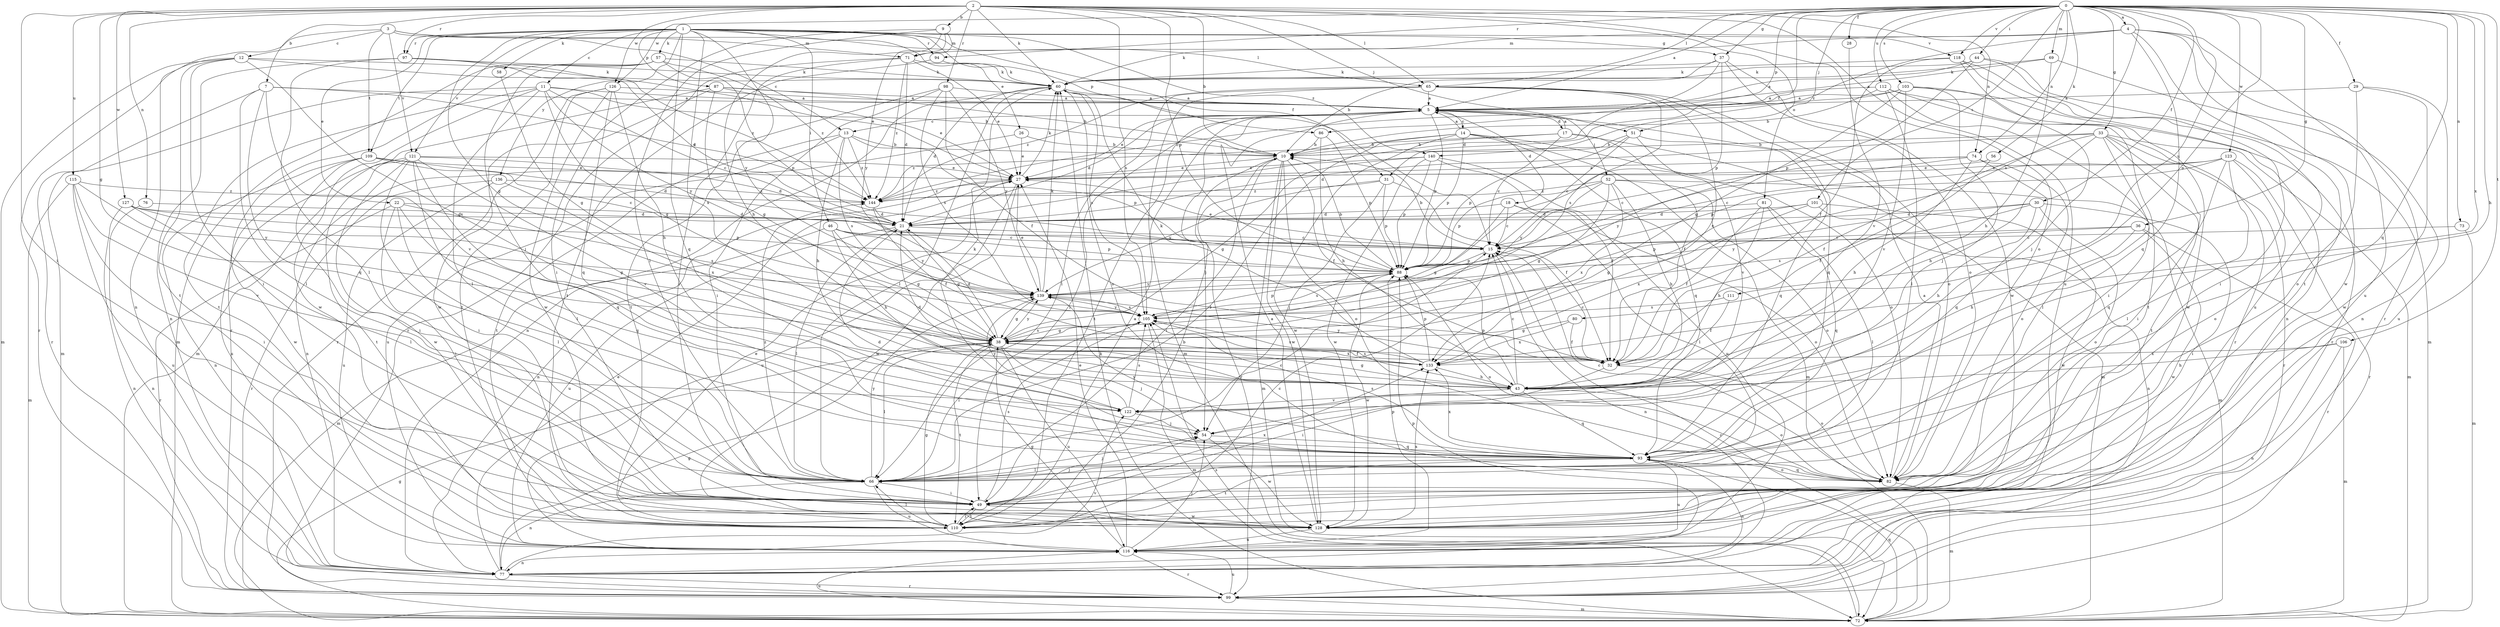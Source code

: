 strict digraph  {
0;
1;
2;
3;
4;
5;
7;
9;
10;
11;
12;
13;
14;
15;
17;
18;
21;
22;
26;
27;
28;
29;
30;
31;
32;
33;
36;
37;
38;
43;
44;
46;
49;
51;
52;
54;
56;
57;
58;
60;
65;
66;
69;
71;
72;
73;
74;
76;
77;
80;
81;
82;
86;
87;
88;
93;
94;
97;
98;
99;
101;
103;
105;
106;
109;
110;
111;
112;
115;
116;
118;
121;
122;
123;
126;
127;
128;
133;
136;
139;
140;
144;
0 -> 4  [label=a];
0 -> 5  [label=a];
0 -> 28  [label=f];
0 -> 29  [label=f];
0 -> 30  [label=f];
0 -> 31  [label=f];
0 -> 33  [label=g];
0 -> 36  [label=g];
0 -> 37  [label=g];
0 -> 43  [label=h];
0 -> 44  [label=i];
0 -> 51  [label=j];
0 -> 56  [label=k];
0 -> 65  [label=l];
0 -> 69  [label=m];
0 -> 73  [label=n];
0 -> 74  [label=n];
0 -> 80  [label=o];
0 -> 86  [label=p];
0 -> 93  [label=q];
0 -> 94  [label=r];
0 -> 101  [label=s];
0 -> 103  [label=s];
0 -> 105  [label=s];
0 -> 106  [label=t];
0 -> 111  [label=u];
0 -> 112  [label=u];
0 -> 118  [label=v];
0 -> 123  [label=w];
0 -> 126  [label=w];
0 -> 133  [label=x];
1 -> 11  [label=c];
1 -> 22  [label=e];
1 -> 26  [label=e];
1 -> 31  [label=f];
1 -> 37  [label=g];
1 -> 38  [label=g];
1 -> 46  [label=i];
1 -> 57  [label=k];
1 -> 58  [label=k];
1 -> 86  [label=p];
1 -> 87  [label=p];
1 -> 93  [label=q];
1 -> 94  [label=r];
1 -> 97  [label=r];
1 -> 109  [label=t];
1 -> 118  [label=v];
1 -> 121  [label=v];
1 -> 133  [label=x];
1 -> 136  [label=y];
1 -> 139  [label=y];
1 -> 140  [label=z];
2 -> 7  [label=b];
2 -> 9  [label=b];
2 -> 10  [label=b];
2 -> 38  [label=g];
2 -> 49  [label=i];
2 -> 51  [label=j];
2 -> 60  [label=k];
2 -> 65  [label=l];
2 -> 74  [label=n];
2 -> 76  [label=n];
2 -> 81  [label=o];
2 -> 82  [label=o];
2 -> 88  [label=p];
2 -> 97  [label=r];
2 -> 98  [label=r];
2 -> 105  [label=s];
2 -> 115  [label=u];
2 -> 116  [label=u];
2 -> 126  [label=w];
2 -> 127  [label=w];
3 -> 12  [label=c];
3 -> 13  [label=c];
3 -> 65  [label=l];
3 -> 71  [label=m];
3 -> 77  [label=n];
3 -> 109  [label=t];
3 -> 121  [label=v];
4 -> 60  [label=k];
4 -> 71  [label=m];
4 -> 93  [label=q];
4 -> 99  [label=r];
4 -> 110  [label=t];
4 -> 116  [label=u];
4 -> 128  [label=w];
4 -> 140  [label=z];
5 -> 13  [label=c];
5 -> 14  [label=c];
5 -> 17  [label=d];
5 -> 18  [label=d];
5 -> 21  [label=d];
5 -> 27  [label=e];
5 -> 49  [label=i];
5 -> 52  [label=j];
5 -> 54  [label=j];
5 -> 88  [label=p];
5 -> 110  [label=t];
7 -> 5  [label=a];
7 -> 66  [label=l];
7 -> 93  [label=q];
7 -> 99  [label=r];
7 -> 122  [label=v];
7 -> 144  [label=z];
9 -> 43  [label=h];
9 -> 49  [label=i];
9 -> 66  [label=l];
9 -> 71  [label=m];
9 -> 139  [label=y];
10 -> 27  [label=e];
10 -> 32  [label=f];
10 -> 49  [label=i];
10 -> 72  [label=m];
10 -> 82  [label=o];
10 -> 99  [label=r];
10 -> 128  [label=w];
11 -> 5  [label=a];
11 -> 10  [label=b];
11 -> 15  [label=c];
11 -> 38  [label=g];
11 -> 66  [label=l];
11 -> 72  [label=m];
11 -> 110  [label=t];
11 -> 128  [label=w];
11 -> 139  [label=y];
12 -> 21  [label=d];
12 -> 49  [label=i];
12 -> 60  [label=k];
12 -> 72  [label=m];
12 -> 99  [label=r];
12 -> 110  [label=t];
12 -> 133  [label=x];
13 -> 10  [label=b];
13 -> 43  [label=h];
13 -> 88  [label=p];
13 -> 105  [label=s];
13 -> 110  [label=t];
13 -> 116  [label=u];
13 -> 144  [label=z];
14 -> 5  [label=a];
14 -> 10  [label=b];
14 -> 66  [label=l];
14 -> 72  [label=m];
14 -> 82  [label=o];
14 -> 88  [label=p];
14 -> 93  [label=q];
14 -> 128  [label=w];
15 -> 10  [label=b];
15 -> 27  [label=e];
15 -> 77  [label=n];
15 -> 88  [label=p];
17 -> 5  [label=a];
17 -> 10  [label=b];
17 -> 15  [label=c];
17 -> 32  [label=f];
17 -> 72  [label=m];
17 -> 144  [label=z];
18 -> 15  [label=c];
18 -> 21  [label=d];
18 -> 38  [label=g];
18 -> 66  [label=l];
18 -> 82  [label=o];
21 -> 15  [label=c];
21 -> 38  [label=g];
21 -> 66  [label=l];
21 -> 116  [label=u];
22 -> 21  [label=d];
22 -> 49  [label=i];
22 -> 66  [label=l];
22 -> 93  [label=q];
22 -> 99  [label=r];
22 -> 105  [label=s];
26 -> 10  [label=b];
26 -> 27  [label=e];
26 -> 77  [label=n];
27 -> 60  [label=k];
27 -> 77  [label=n];
27 -> 116  [label=u];
27 -> 128  [label=w];
27 -> 144  [label=z];
28 -> 122  [label=v];
29 -> 5  [label=a];
29 -> 82  [label=o];
29 -> 116  [label=u];
29 -> 128  [label=w];
30 -> 21  [label=d];
30 -> 43  [label=h];
30 -> 49  [label=i];
30 -> 82  [label=o];
30 -> 105  [label=s];
30 -> 139  [label=y];
31 -> 32  [label=f];
31 -> 54  [label=j];
31 -> 88  [label=p];
31 -> 139  [label=y];
31 -> 144  [label=z];
32 -> 15  [label=c];
32 -> 49  [label=i];
32 -> 82  [label=o];
32 -> 139  [label=y];
33 -> 10  [label=b];
33 -> 21  [label=d];
33 -> 32  [label=f];
33 -> 43  [label=h];
33 -> 49  [label=i];
33 -> 66  [label=l];
33 -> 72  [label=m];
33 -> 99  [label=r];
33 -> 110  [label=t];
36 -> 15  [label=c];
36 -> 43  [label=h];
36 -> 88  [label=p];
36 -> 99  [label=r];
36 -> 128  [label=w];
37 -> 10  [label=b];
37 -> 21  [label=d];
37 -> 60  [label=k];
37 -> 82  [label=o];
37 -> 88  [label=p];
37 -> 128  [label=w];
38 -> 21  [label=d];
38 -> 32  [label=f];
38 -> 54  [label=j];
38 -> 66  [label=l];
38 -> 105  [label=s];
38 -> 110  [label=t];
38 -> 116  [label=u];
38 -> 133  [label=x];
38 -> 139  [label=y];
43 -> 15  [label=c];
43 -> 21  [label=d];
43 -> 38  [label=g];
43 -> 82  [label=o];
43 -> 88  [label=p];
43 -> 93  [label=q];
43 -> 105  [label=s];
43 -> 122  [label=v];
44 -> 5  [label=a];
44 -> 49  [label=i];
44 -> 60  [label=k];
44 -> 72  [label=m];
44 -> 88  [label=p];
46 -> 15  [label=c];
46 -> 38  [label=g];
46 -> 43  [label=h];
46 -> 72  [label=m];
46 -> 88  [label=p];
46 -> 139  [label=y];
49 -> 54  [label=j];
49 -> 105  [label=s];
49 -> 110  [label=t];
49 -> 128  [label=w];
49 -> 133  [label=x];
51 -> 10  [label=b];
51 -> 15  [label=c];
51 -> 88  [label=p];
51 -> 93  [label=q];
51 -> 122  [label=v];
52 -> 38  [label=g];
52 -> 43  [label=h];
52 -> 72  [label=m];
52 -> 82  [label=o];
52 -> 88  [label=p];
52 -> 133  [label=x];
52 -> 139  [label=y];
52 -> 144  [label=z];
54 -> 93  [label=q];
54 -> 128  [label=w];
56 -> 27  [label=e];
56 -> 32  [label=f];
57 -> 54  [label=j];
57 -> 60  [label=k];
57 -> 72  [label=m];
57 -> 88  [label=p];
57 -> 99  [label=r];
57 -> 144  [label=z];
58 -> 38  [label=g];
60 -> 5  [label=a];
60 -> 15  [label=c];
60 -> 21  [label=d];
60 -> 66  [label=l];
60 -> 77  [label=n];
60 -> 82  [label=o];
60 -> 105  [label=s];
65 -> 5  [label=a];
65 -> 66  [label=l];
65 -> 72  [label=m];
65 -> 82  [label=o];
65 -> 93  [label=q];
65 -> 105  [label=s];
65 -> 133  [label=x];
65 -> 144  [label=z];
66 -> 15  [label=c];
66 -> 49  [label=i];
66 -> 54  [label=j];
66 -> 77  [label=n];
66 -> 116  [label=u];
66 -> 139  [label=y];
66 -> 144  [label=z];
69 -> 5  [label=a];
69 -> 43  [label=h];
69 -> 60  [label=k];
69 -> 77  [label=n];
71 -> 21  [label=d];
71 -> 27  [label=e];
71 -> 49  [label=i];
71 -> 60  [label=k];
71 -> 99  [label=r];
71 -> 144  [label=z];
72 -> 15  [label=c];
72 -> 38  [label=g];
72 -> 60  [label=k];
72 -> 93  [label=q];
72 -> 105  [label=s];
72 -> 116  [label=u];
73 -> 15  [label=c];
73 -> 72  [label=m];
74 -> 15  [label=c];
74 -> 27  [label=e];
74 -> 43  [label=h];
74 -> 82  [label=o];
74 -> 93  [label=q];
74 -> 139  [label=y];
76 -> 21  [label=d];
76 -> 77  [label=n];
77 -> 27  [label=e];
77 -> 38  [label=g];
77 -> 88  [label=p];
77 -> 99  [label=r];
77 -> 122  [label=v];
80 -> 32  [label=f];
80 -> 38  [label=g];
80 -> 133  [label=x];
81 -> 21  [label=d];
81 -> 32  [label=f];
81 -> 43  [label=h];
81 -> 66  [label=l];
81 -> 93  [label=q];
82 -> 5  [label=a];
82 -> 15  [label=c];
82 -> 72  [label=m];
82 -> 93  [label=q];
86 -> 10  [label=b];
86 -> 43  [label=h];
86 -> 88  [label=p];
87 -> 5  [label=a];
87 -> 10  [label=b];
87 -> 27  [label=e];
87 -> 38  [label=g];
87 -> 72  [label=m];
87 -> 128  [label=w];
88 -> 10  [label=b];
88 -> 82  [label=o];
88 -> 105  [label=s];
88 -> 128  [label=w];
88 -> 139  [label=y];
93 -> 21  [label=d];
93 -> 66  [label=l];
93 -> 77  [label=n];
93 -> 82  [label=o];
93 -> 105  [label=s];
93 -> 110  [label=t];
93 -> 116  [label=u];
93 -> 133  [label=x];
93 -> 139  [label=y];
94 -> 60  [label=k];
94 -> 110  [label=t];
97 -> 27  [label=e];
97 -> 60  [label=k];
97 -> 66  [label=l];
97 -> 77  [label=n];
97 -> 144  [label=z];
98 -> 5  [label=a];
98 -> 32  [label=f];
98 -> 49  [label=i];
98 -> 105  [label=s];
98 -> 110  [label=t];
98 -> 139  [label=y];
99 -> 72  [label=m];
99 -> 116  [label=u];
101 -> 21  [label=d];
101 -> 38  [label=g];
101 -> 77  [label=n];
101 -> 128  [label=w];
101 -> 133  [label=x];
103 -> 5  [label=a];
103 -> 38  [label=g];
103 -> 54  [label=j];
103 -> 99  [label=r];
103 -> 122  [label=v];
103 -> 128  [label=w];
103 -> 144  [label=z];
105 -> 38  [label=g];
105 -> 66  [label=l];
105 -> 72  [label=m];
105 -> 88  [label=p];
105 -> 139  [label=y];
106 -> 43  [label=h];
106 -> 72  [label=m];
106 -> 77  [label=n];
106 -> 133  [label=x];
109 -> 15  [label=c];
109 -> 21  [label=d];
109 -> 27  [label=e];
109 -> 49  [label=i];
109 -> 77  [label=n];
109 -> 128  [label=w];
110 -> 5  [label=a];
110 -> 10  [label=b];
110 -> 15  [label=c];
110 -> 27  [label=e];
110 -> 38  [label=g];
110 -> 49  [label=i];
110 -> 66  [label=l];
111 -> 32  [label=f];
111 -> 105  [label=s];
112 -> 5  [label=a];
112 -> 10  [label=b];
112 -> 49  [label=i];
112 -> 66  [label=l];
112 -> 99  [label=r];
112 -> 110  [label=t];
115 -> 49  [label=i];
115 -> 72  [label=m];
115 -> 116  [label=u];
115 -> 122  [label=v];
115 -> 139  [label=y];
115 -> 144  [label=z];
116 -> 27  [label=e];
116 -> 38  [label=g];
116 -> 54  [label=j];
116 -> 77  [label=n];
116 -> 88  [label=p];
116 -> 99  [label=r];
118 -> 32  [label=f];
118 -> 54  [label=j];
118 -> 60  [label=k];
118 -> 77  [label=n];
118 -> 116  [label=u];
121 -> 21  [label=d];
121 -> 27  [label=e];
121 -> 49  [label=i];
121 -> 66  [label=l];
121 -> 93  [label=q];
121 -> 110  [label=t];
121 -> 116  [label=u];
121 -> 122  [label=v];
121 -> 128  [label=w];
122 -> 54  [label=j];
122 -> 60  [label=k];
122 -> 105  [label=s];
122 -> 139  [label=y];
123 -> 15  [label=c];
123 -> 27  [label=e];
123 -> 66  [label=l];
123 -> 82  [label=o];
123 -> 88  [label=p];
123 -> 93  [label=q];
123 -> 99  [label=r];
126 -> 5  [label=a];
126 -> 43  [label=h];
126 -> 93  [label=q];
126 -> 99  [label=r];
126 -> 110  [label=t];
126 -> 128  [label=w];
127 -> 21  [label=d];
127 -> 38  [label=g];
127 -> 66  [label=l];
127 -> 77  [label=n];
127 -> 88  [label=p];
128 -> 5  [label=a];
128 -> 116  [label=u];
128 -> 133  [label=x];
133 -> 43  [label=h];
133 -> 60  [label=k];
133 -> 88  [label=p];
133 -> 105  [label=s];
136 -> 99  [label=r];
136 -> 116  [label=u];
136 -> 133  [label=x];
136 -> 144  [label=z];
139 -> 27  [label=e];
139 -> 38  [label=g];
139 -> 60  [label=k];
139 -> 105  [label=s];
140 -> 27  [label=e];
140 -> 32  [label=f];
140 -> 38  [label=g];
140 -> 88  [label=p];
140 -> 116  [label=u];
140 -> 128  [label=w];
144 -> 21  [label=d];
144 -> 32  [label=f];
}
